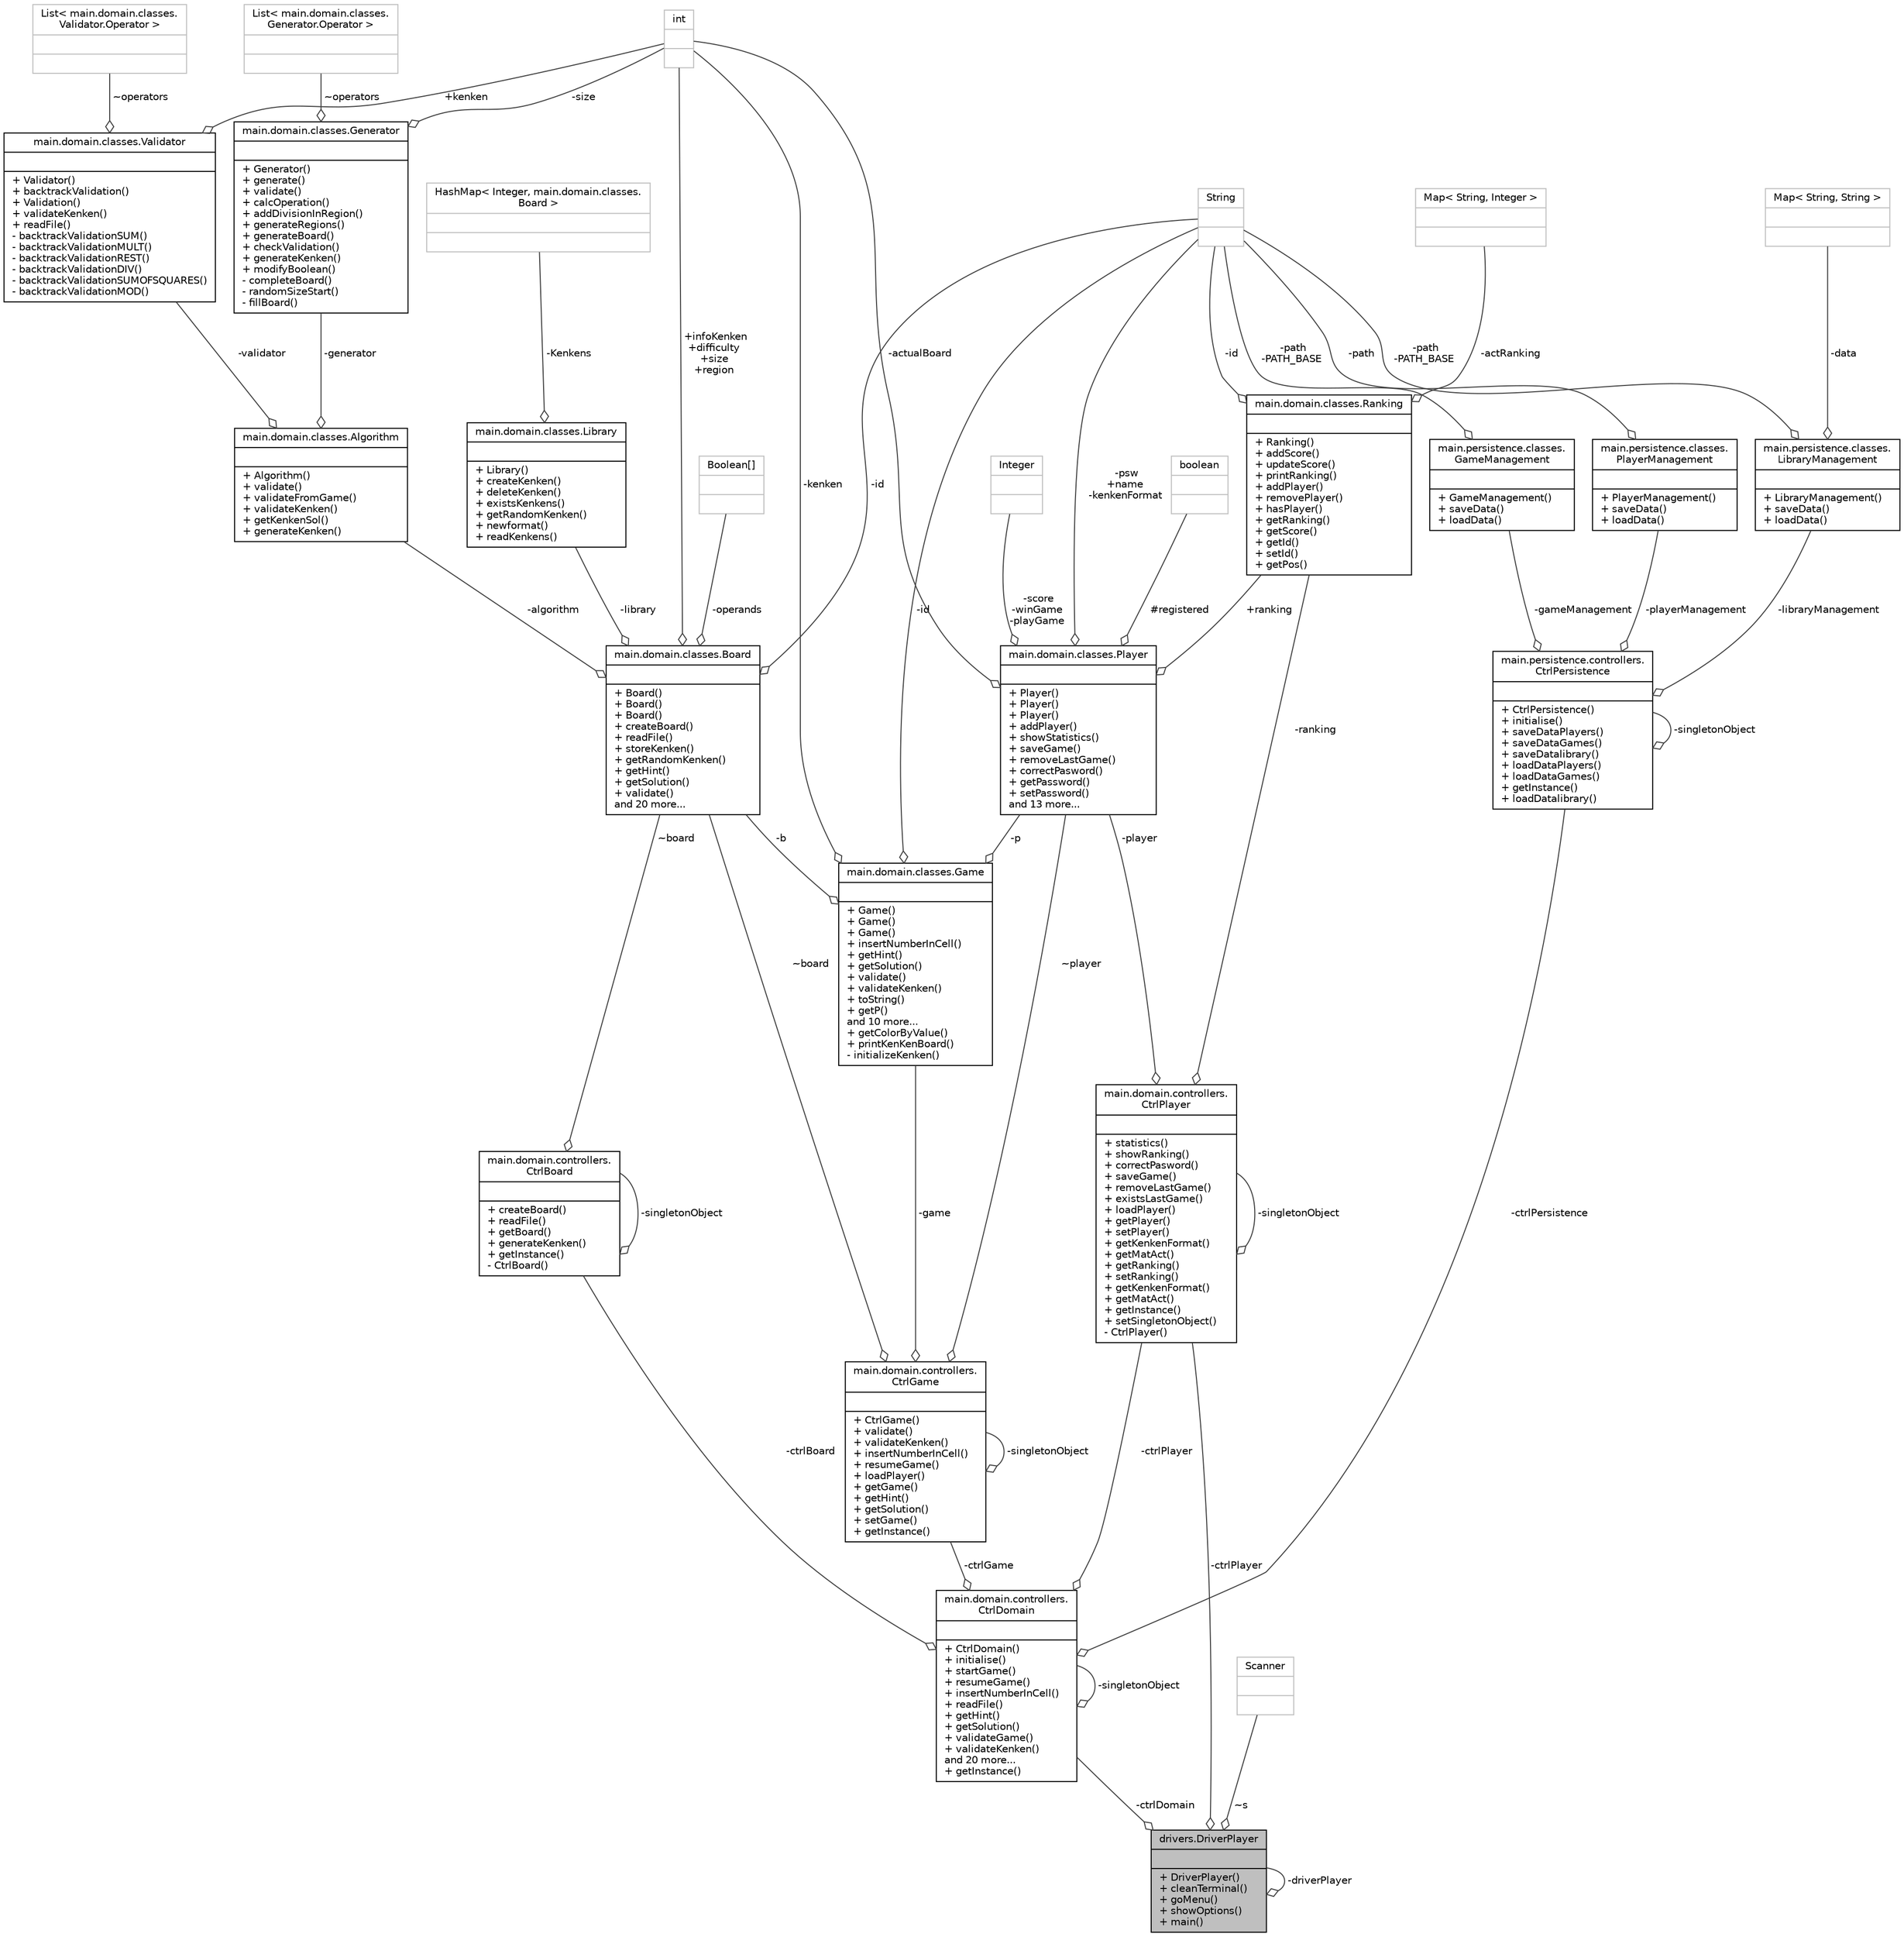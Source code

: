 digraph "drivers.DriverPlayer"
{
 // INTERACTIVE_SVG=YES
 // LATEX_PDF_SIZE
  edge [fontname="Helvetica",fontsize="10",labelfontname="Helvetica",labelfontsize="10"];
  node [fontname="Helvetica",fontsize="10",shape=record];
  Node1 [label="{drivers.DriverPlayer\n||+ DriverPlayer()\l+ cleanTerminal()\l+ goMenu()\l+ showOptions()\l+ main()\l}",height=0.2,width=0.4,color="black", fillcolor="grey75", style="filled", fontcolor="black",tooltip=" "];
  Node2 -> Node1 [color="grey25",fontsize="10",style="solid",label=" -ctrlDomain" ,arrowhead="odiamond",fontname="Helvetica"];
  Node2 [label="{main.domain.controllers.\lCtrlDomain\n||+ CtrlDomain()\l+ initialise()\l+ startGame()\l+ resumeGame()\l+ insertNumberInCell()\l+ readFile()\l+ getHint()\l+ getSolution()\l+ validateGame()\l+ validateKenken()\land 20 more...\l+ getInstance()\l}",height=0.2,width=0.4,color="black", fillcolor="white", style="filled",URL="$classmain_1_1domain_1_1controllers_1_1CtrlDomain.html",tooltip=" "];
  Node2 -> Node2 [color="grey25",fontsize="10",style="solid",label=" -singletonObject" ,arrowhead="odiamond",fontname="Helvetica"];
  Node3 -> Node2 [color="grey25",fontsize="10",style="solid",label=" -ctrlPersistence" ,arrowhead="odiamond",fontname="Helvetica"];
  Node3 [label="{main.persistence.controllers.\lCtrlPersistence\n||+ CtrlPersistence()\l+ initialise()\l+ saveDataPlayers()\l+ saveDataGames()\l+ saveDatalibrary()\l+ loadDataPlayers()\l+ loadDataGames()\l+ getInstance()\l+ loadDatalibrary()\l}",height=0.2,width=0.4,color="black", fillcolor="white", style="filled",URL="$classmain_1_1persistence_1_1controllers_1_1CtrlPersistence.html",tooltip=" "];
  Node4 -> Node3 [color="grey25",fontsize="10",style="solid",label=" -playerManagement" ,arrowhead="odiamond",fontname="Helvetica"];
  Node4 [label="{main.persistence.classes.\lPlayerManagement\n||+ PlayerManagement()\l+ saveData()\l+ loadData()\l}",height=0.2,width=0.4,color="black", fillcolor="white", style="filled",URL="$classmain_1_1persistence_1_1classes_1_1PlayerManagement.html",tooltip=" "];
  Node5 -> Node4 [color="grey25",fontsize="10",style="solid",label=" -path" ,arrowhead="odiamond",fontname="Helvetica"];
  Node5 [label="{String\n||}",height=0.2,width=0.4,color="grey75", fillcolor="white", style="filled",tooltip=" "];
  Node3 -> Node3 [color="grey25",fontsize="10",style="solid",label=" -singletonObject" ,arrowhead="odiamond",fontname="Helvetica"];
  Node6 -> Node3 [color="grey25",fontsize="10",style="solid",label=" -libraryManagement" ,arrowhead="odiamond",fontname="Helvetica"];
  Node6 [label="{main.persistence.classes.\lLibraryManagement\n||+ LibraryManagement()\l+ saveData()\l+ loadData()\l}",height=0.2,width=0.4,color="black", fillcolor="white", style="filled",URL="$classmain_1_1persistence_1_1classes_1_1LibraryManagement.html",tooltip=" "];
  Node5 -> Node6 [color="grey25",fontsize="10",style="solid",label=" -path\n-PATH_BASE" ,arrowhead="odiamond",fontname="Helvetica"];
  Node7 -> Node6 [color="grey25",fontsize="10",style="solid",label=" -data" ,arrowhead="odiamond",fontname="Helvetica"];
  Node7 [label="{Map\< String, String \>\n||}",height=0.2,width=0.4,color="grey75", fillcolor="white", style="filled",tooltip=" "];
  Node8 -> Node3 [color="grey25",fontsize="10",style="solid",label=" -gameManagement" ,arrowhead="odiamond",fontname="Helvetica"];
  Node8 [label="{main.persistence.classes.\lGameManagement\n||+ GameManagement()\l+ saveData()\l+ loadData()\l}",height=0.2,width=0.4,color="black", fillcolor="white", style="filled",URL="$classmain_1_1persistence_1_1classes_1_1GameManagement.html",tooltip=" "];
  Node5 -> Node8 [color="grey25",fontsize="10",style="solid",label=" -path\n-PATH_BASE" ,arrowhead="odiamond",fontname="Helvetica"];
  Node9 -> Node2 [color="grey25",fontsize="10",style="solid",label=" -ctrlGame" ,arrowhead="odiamond",fontname="Helvetica"];
  Node9 [label="{main.domain.controllers.\lCtrlGame\n||+ CtrlGame()\l+ validate()\l+ validateKenken()\l+ insertNumberInCell()\l+ resumeGame()\l+ loadPlayer()\l+ getGame()\l+ getHint()\l+ getSolution()\l+ setGame()\l+ getInstance()\l}",height=0.2,width=0.4,color="black", fillcolor="white", style="filled",URL="$classmain_1_1domain_1_1controllers_1_1CtrlGame.html",tooltip=" "];
  Node10 -> Node9 [color="grey25",fontsize="10",style="solid",label=" -game" ,arrowhead="odiamond",fontname="Helvetica"];
  Node10 [label="{main.domain.classes.Game\n||+ Game()\l+ Game()\l+ Game()\l+ insertNumberInCell()\l+ getHint()\l+ getSolution()\l+ validate()\l+ validateKenken()\l+ toString()\l+ getP()\land 10 more...\l+ getColorByValue()\l+ printKenKenBoard()\l- initializeKenken()\l}",height=0.2,width=0.4,color="black", fillcolor="white", style="filled",URL="$classmain_1_1domain_1_1classes_1_1Game.html",tooltip=" "];
  Node5 -> Node10 [color="grey25",fontsize="10",style="solid",label=" -id" ,arrowhead="odiamond",fontname="Helvetica"];
  Node11 -> Node10 [color="grey25",fontsize="10",style="solid",label=" -p" ,arrowhead="odiamond",fontname="Helvetica"];
  Node11 [label="{main.domain.classes.Player\n||+ Player()\l+ Player()\l+ Player()\l+ addPlayer()\l+ showStatistics()\l+ saveGame()\l+ removeLastGame()\l+ correctPasword()\l+ getPassword()\l+ setPassword()\land 13 more...\l}",height=0.2,width=0.4,color="black", fillcolor="white", style="filled",URL="$classmain_1_1domain_1_1classes_1_1Player.html",tooltip=" "];
  Node12 -> Node11 [color="grey25",fontsize="10",style="solid",label=" -score\n-winGame\n-playGame" ,arrowhead="odiamond",fontname="Helvetica"];
  Node12 [label="{Integer\n||}",height=0.2,width=0.4,color="grey75", fillcolor="white", style="filled",tooltip=" "];
  Node5 -> Node11 [color="grey25",fontsize="10",style="solid",label=" -psw\n+name\n-kenkenFormat" ,arrowhead="odiamond",fontname="Helvetica"];
  Node13 -> Node11 [color="grey25",fontsize="10",style="solid",label=" +ranking" ,arrowhead="odiamond",fontname="Helvetica"];
  Node13 [label="{main.domain.classes.Ranking\n||+ Ranking()\l+ addScore()\l+ updateScore()\l+ printRanking()\l+ addPlayer()\l+ removePlayer()\l+ hasPlayer()\l+ getRanking()\l+ getScore()\l+ getId()\l+ setId()\l+ getPos()\l}",height=0.2,width=0.4,color="black", fillcolor="white", style="filled",URL="$classmain_1_1domain_1_1classes_1_1Ranking.html",tooltip=" "];
  Node5 -> Node13 [color="grey25",fontsize="10",style="solid",label=" -id" ,arrowhead="odiamond",fontname="Helvetica"];
  Node14 -> Node13 [color="grey25",fontsize="10",style="solid",label=" -actRanking" ,arrowhead="odiamond",fontname="Helvetica"];
  Node14 [label="{Map\< String, Integer \>\n||}",height=0.2,width=0.4,color="grey75", fillcolor="white", style="filled",tooltip=" "];
  Node15 -> Node11 [color="grey25",fontsize="10",style="solid",label=" -actualBoard" ,arrowhead="odiamond",fontname="Helvetica"];
  Node15 [label="{int\n||}",height=0.2,width=0.4,color="grey75", fillcolor="white", style="filled",tooltip=" "];
  Node16 -> Node11 [color="grey25",fontsize="10",style="solid",label=" #registered" ,arrowhead="odiamond",fontname="Helvetica"];
  Node16 [label="{boolean\n||}",height=0.2,width=0.4,color="grey75", fillcolor="white", style="filled",tooltip=" "];
  Node15 -> Node10 [color="grey25",fontsize="10",style="solid",label=" -kenken" ,arrowhead="odiamond",fontname="Helvetica"];
  Node17 -> Node10 [color="grey25",fontsize="10",style="solid",label=" -b" ,arrowhead="odiamond",fontname="Helvetica"];
  Node17 [label="{main.domain.classes.Board\n||+ Board()\l+ Board()\l+ Board()\l+ createBoard()\l+ readFile()\l+ storeKenken()\l+ getRandomKenken()\l+ getHint()\l+ getSolution()\l+ validate()\land 20 more...\l}",height=0.2,width=0.4,color="black", fillcolor="white", style="filled",URL="$classmain_1_1domain_1_1classes_1_1Board.html",tooltip=" "];
  Node5 -> Node17 [color="grey25",fontsize="10",style="solid",label=" -id" ,arrowhead="odiamond",fontname="Helvetica"];
  Node18 -> Node17 [color="grey25",fontsize="10",style="solid",label=" -library" ,arrowhead="odiamond",fontname="Helvetica"];
  Node18 [label="{main.domain.classes.Library\n||+ Library()\l+ createKenken()\l+ deleteKenken()\l+ existsKenkens()\l+ getRandomKenken()\l+ newformat()\l+ readKenkens()\l}",height=0.2,width=0.4,color="black", fillcolor="white", style="filled",URL="$classmain_1_1domain_1_1classes_1_1Library.html",tooltip=" "];
  Node19 -> Node18 [color="grey25",fontsize="10",style="solid",label=" -Kenkens" ,arrowhead="odiamond",fontname="Helvetica"];
  Node19 [label="{HashMap\< Integer, main.domain.classes.\lBoard \>\n||}",height=0.2,width=0.4,color="grey75", fillcolor="white", style="filled",tooltip=" "];
  Node15 -> Node17 [color="grey25",fontsize="10",style="solid",label=" +infoKenken\n+difficulty\n+size\n+region" ,arrowhead="odiamond",fontname="Helvetica"];
  Node20 -> Node17 [color="grey25",fontsize="10",style="solid",label=" -operands" ,arrowhead="odiamond",fontname="Helvetica"];
  Node20 [label="{Boolean[]\n||}",height=0.2,width=0.4,color="grey75", fillcolor="white", style="filled",tooltip=" "];
  Node21 -> Node17 [color="grey25",fontsize="10",style="solid",label=" -algorithm" ,arrowhead="odiamond",fontname="Helvetica"];
  Node21 [label="{main.domain.classes.Algorithm\n||+ Algorithm()\l+ validate()\l+ validateFromGame()\l+ validateKenken()\l+ getKenkenSol()\l+ generateKenken()\l}",height=0.2,width=0.4,color="black", fillcolor="white", style="filled",URL="$classmain_1_1domain_1_1classes_1_1Algorithm.html",tooltip=" "];
  Node22 -> Node21 [color="grey25",fontsize="10",style="solid",label=" -validator" ,arrowhead="odiamond",fontname="Helvetica"];
  Node22 [label="{main.domain.classes.Validator\n||+ Validator()\l+ backtrackValidation()\l+ Validation()\l+ validateKenken()\l+ readFile()\l- backtrackValidationSUM()\l- backtrackValidationMULT()\l- backtrackValidationREST()\l- backtrackValidationDIV()\l- backtrackValidationSUMOFSQUARES()\l- backtrackValidationMOD()\l}",height=0.2,width=0.4,color="black", fillcolor="white", style="filled",URL="$classmain_1_1domain_1_1classes_1_1Validator.html",tooltip=" "];
  Node23 -> Node22 [color="grey25",fontsize="10",style="solid",label=" ~operators" ,arrowhead="odiamond",fontname="Helvetica"];
  Node23 [label="{List\< main.domain.classes.\lValidator.Operator \>\n||}",height=0.2,width=0.4,color="grey75", fillcolor="white", style="filled",tooltip=" "];
  Node15 -> Node22 [color="grey25",fontsize="10",style="solid",label=" +kenken" ,arrowhead="odiamond",fontname="Helvetica"];
  Node24 -> Node21 [color="grey25",fontsize="10",style="solid",label=" -generator" ,arrowhead="odiamond",fontname="Helvetica"];
  Node24 [label="{main.domain.classes.Generator\n||+ Generator()\l+ generate()\l+ validate()\l+ calcOperation()\l+ addDivisionInRegion()\l+ generateRegions()\l+ generateBoard()\l+ checkValidation()\l+ generateKenken()\l+ modifyBoolean()\l- completeBoard()\l- randomSizeStart()\l- fillBoard()\l}",height=0.2,width=0.4,color="black", fillcolor="white", style="filled",URL="$classmain_1_1domain_1_1classes_1_1Generator.html",tooltip=" "];
  Node15 -> Node24 [color="grey25",fontsize="10",style="solid",label=" -size" ,arrowhead="odiamond",fontname="Helvetica"];
  Node25 -> Node24 [color="grey25",fontsize="10",style="solid",label=" ~operators" ,arrowhead="odiamond",fontname="Helvetica"];
  Node25 [label="{List\< main.domain.classes.\lGenerator.Operator \>\n||}",height=0.2,width=0.4,color="grey75", fillcolor="white", style="filled",tooltip=" "];
  Node11 -> Node9 [color="grey25",fontsize="10",style="solid",label=" ~player" ,arrowhead="odiamond",fontname="Helvetica"];
  Node9 -> Node9 [color="grey25",fontsize="10",style="solid",label=" -singletonObject" ,arrowhead="odiamond",fontname="Helvetica"];
  Node17 -> Node9 [color="grey25",fontsize="10",style="solid",label=" ~board" ,arrowhead="odiamond",fontname="Helvetica"];
  Node26 -> Node2 [color="grey25",fontsize="10",style="solid",label=" -ctrlBoard" ,arrowhead="odiamond",fontname="Helvetica"];
  Node26 [label="{main.domain.controllers.\lCtrlBoard\n||+ createBoard()\l+ readFile()\l+ getBoard()\l+ generateKenken()\l+ getInstance()\l- CtrlBoard()\l}",height=0.2,width=0.4,color="black", fillcolor="white", style="filled",URL="$classmain_1_1domain_1_1controllers_1_1CtrlBoard.html",tooltip=" "];
  Node17 -> Node26 [color="grey25",fontsize="10",style="solid",label=" ~board" ,arrowhead="odiamond",fontname="Helvetica"];
  Node26 -> Node26 [color="grey25",fontsize="10",style="solid",label=" -singletonObject" ,arrowhead="odiamond",fontname="Helvetica"];
  Node27 -> Node2 [color="grey25",fontsize="10",style="solid",label=" -ctrlPlayer" ,arrowhead="odiamond",fontname="Helvetica"];
  Node27 [label="{main.domain.controllers.\lCtrlPlayer\n||+ statistics()\l+ showRanking()\l+ correctPasword()\l+ saveGame()\l+ removeLastGame()\l+ existsLastGame()\l+ loadPlayer()\l+ getPlayer()\l+ setPlayer()\l+ getKenkenFormat()\l+ getMatAct()\l+ getRanking()\l+ setRanking()\l+ getKenkenFormat()\l+ getMatAct()\l+ getInstance()\l+ setSingletonObject()\l- CtrlPlayer()\l}",height=0.2,width=0.4,color="black", fillcolor="white", style="filled",URL="$classmain_1_1domain_1_1controllers_1_1CtrlPlayer.html",tooltip=" "];
  Node11 -> Node27 [color="grey25",fontsize="10",style="solid",label=" -player" ,arrowhead="odiamond",fontname="Helvetica"];
  Node13 -> Node27 [color="grey25",fontsize="10",style="solid",label=" -ranking" ,arrowhead="odiamond",fontname="Helvetica"];
  Node27 -> Node27 [color="grey25",fontsize="10",style="solid",label=" -singletonObject" ,arrowhead="odiamond",fontname="Helvetica"];
  Node1 -> Node1 [color="grey25",fontsize="10",style="solid",label=" -driverPlayer" ,arrowhead="odiamond",fontname="Helvetica"];
  Node28 -> Node1 [color="grey25",fontsize="10",style="solid",label=" ~s" ,arrowhead="odiamond",fontname="Helvetica"];
  Node28 [label="{Scanner\n||}",height=0.2,width=0.4,color="grey75", fillcolor="white", style="filled",tooltip=" "];
  Node27 -> Node1 [color="grey25",fontsize="10",style="solid",label=" -ctrlPlayer" ,arrowhead="odiamond",fontname="Helvetica"];
}

